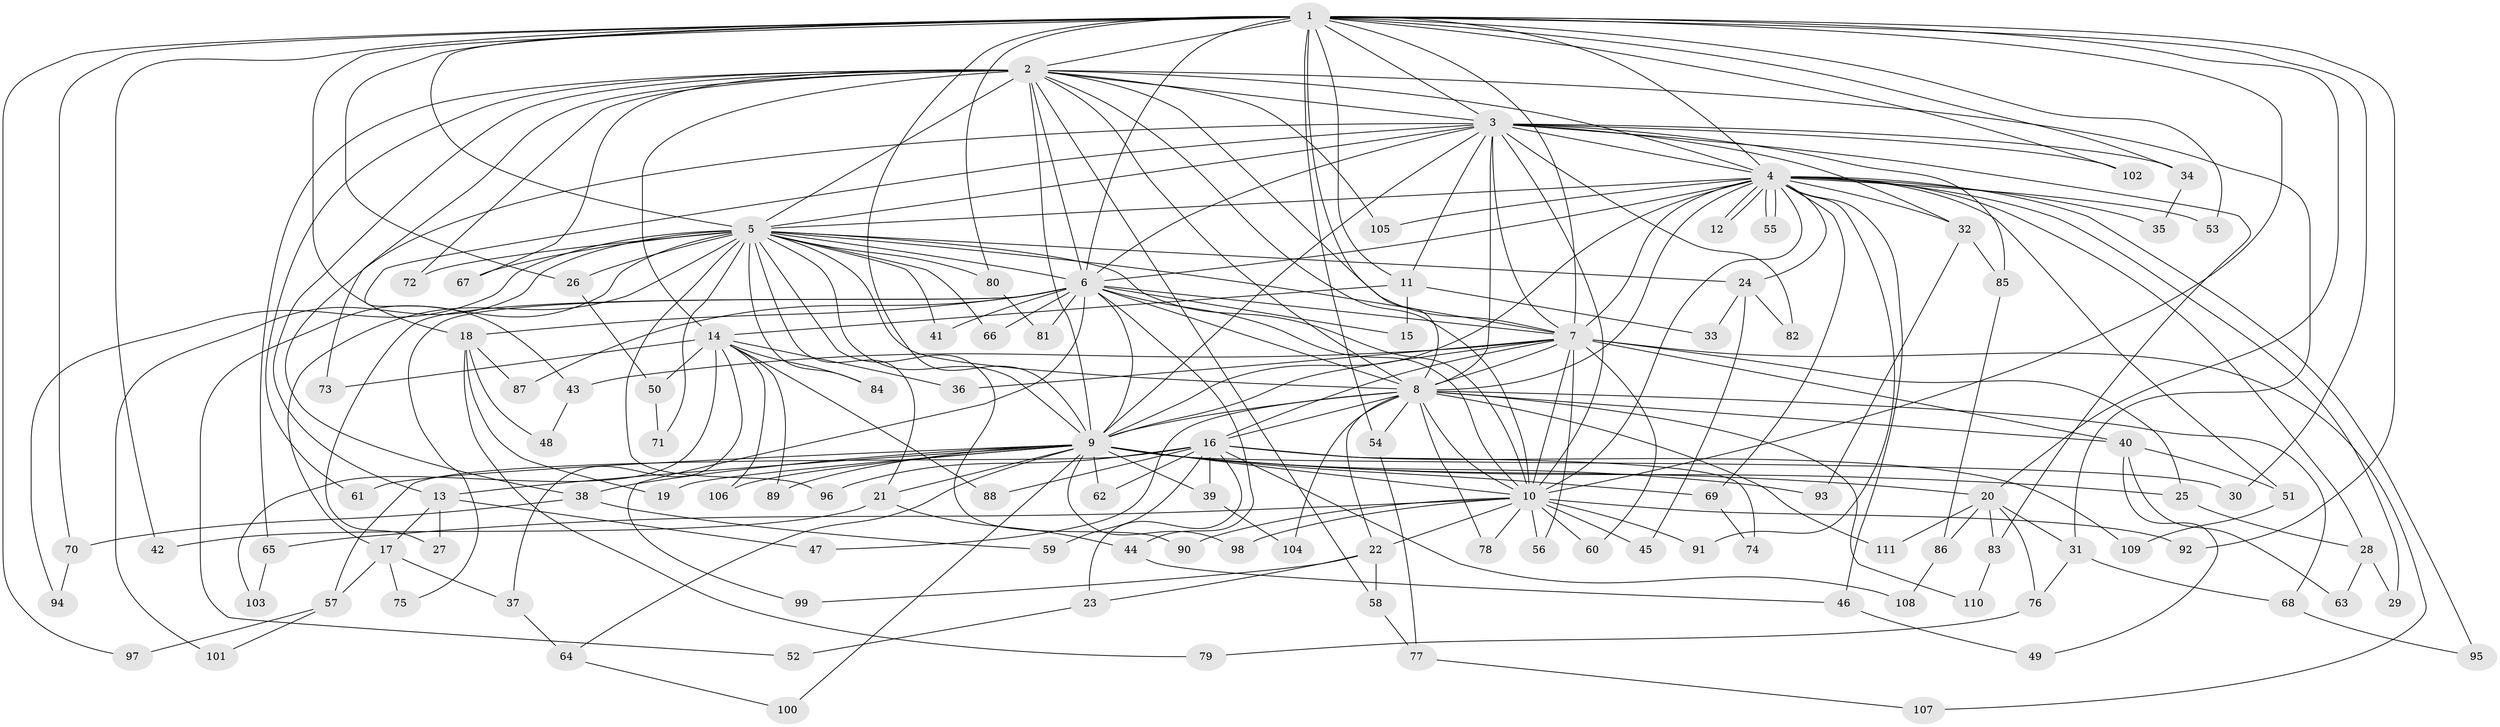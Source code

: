 // Generated by graph-tools (version 1.1) at 2025/13/03/09/25 04:13:57]
// undirected, 111 vertices, 247 edges
graph export_dot {
graph [start="1"]
  node [color=gray90,style=filled];
  1;
  2;
  3;
  4;
  5;
  6;
  7;
  8;
  9;
  10;
  11;
  12;
  13;
  14;
  15;
  16;
  17;
  18;
  19;
  20;
  21;
  22;
  23;
  24;
  25;
  26;
  27;
  28;
  29;
  30;
  31;
  32;
  33;
  34;
  35;
  36;
  37;
  38;
  39;
  40;
  41;
  42;
  43;
  44;
  45;
  46;
  47;
  48;
  49;
  50;
  51;
  52;
  53;
  54;
  55;
  56;
  57;
  58;
  59;
  60;
  61;
  62;
  63;
  64;
  65;
  66;
  67;
  68;
  69;
  70;
  71;
  72;
  73;
  74;
  75;
  76;
  77;
  78;
  79;
  80;
  81;
  82;
  83;
  84;
  85;
  86;
  87;
  88;
  89;
  90;
  91;
  92;
  93;
  94;
  95;
  96;
  97;
  98;
  99;
  100;
  101;
  102;
  103;
  104;
  105;
  106;
  107;
  108;
  109;
  110;
  111;
  1 -- 2;
  1 -- 3;
  1 -- 4;
  1 -- 5;
  1 -- 6;
  1 -- 7;
  1 -- 8;
  1 -- 9;
  1 -- 10;
  1 -- 11;
  1 -- 18;
  1 -- 20;
  1 -- 26;
  1 -- 30;
  1 -- 34;
  1 -- 42;
  1 -- 53;
  1 -- 54;
  1 -- 70;
  1 -- 80;
  1 -- 92;
  1 -- 97;
  1 -- 102;
  2 -- 3;
  2 -- 4;
  2 -- 5;
  2 -- 6;
  2 -- 7;
  2 -- 8;
  2 -- 9;
  2 -- 10;
  2 -- 13;
  2 -- 14;
  2 -- 31;
  2 -- 58;
  2 -- 61;
  2 -- 65;
  2 -- 67;
  2 -- 72;
  2 -- 73;
  2 -- 105;
  3 -- 4;
  3 -- 5;
  3 -- 6;
  3 -- 7;
  3 -- 8;
  3 -- 9;
  3 -- 10;
  3 -- 11;
  3 -- 32;
  3 -- 34;
  3 -- 38;
  3 -- 43;
  3 -- 82;
  3 -- 83;
  3 -- 85;
  3 -- 102;
  4 -- 5;
  4 -- 6;
  4 -- 7;
  4 -- 8;
  4 -- 9;
  4 -- 10;
  4 -- 12;
  4 -- 12;
  4 -- 24;
  4 -- 28;
  4 -- 29;
  4 -- 32;
  4 -- 35;
  4 -- 46;
  4 -- 51;
  4 -- 53;
  4 -- 55;
  4 -- 55;
  4 -- 69;
  4 -- 91;
  4 -- 95;
  4 -- 105;
  5 -- 6;
  5 -- 7;
  5 -- 8;
  5 -- 9;
  5 -- 10;
  5 -- 17;
  5 -- 21;
  5 -- 24;
  5 -- 26;
  5 -- 41;
  5 -- 52;
  5 -- 66;
  5 -- 67;
  5 -- 71;
  5 -- 72;
  5 -- 80;
  5 -- 84;
  5 -- 90;
  5 -- 94;
  5 -- 96;
  5 -- 101;
  6 -- 7;
  6 -- 8;
  6 -- 9;
  6 -- 10;
  6 -- 15;
  6 -- 18;
  6 -- 27;
  6 -- 41;
  6 -- 44;
  6 -- 66;
  6 -- 75;
  6 -- 81;
  6 -- 87;
  6 -- 99;
  7 -- 8;
  7 -- 9;
  7 -- 10;
  7 -- 16;
  7 -- 25;
  7 -- 36;
  7 -- 40;
  7 -- 43;
  7 -- 56;
  7 -- 60;
  7 -- 107;
  8 -- 9;
  8 -- 10;
  8 -- 16;
  8 -- 22;
  8 -- 40;
  8 -- 47;
  8 -- 54;
  8 -- 68;
  8 -- 78;
  8 -- 104;
  8 -- 110;
  8 -- 111;
  9 -- 10;
  9 -- 13;
  9 -- 19;
  9 -- 20;
  9 -- 21;
  9 -- 25;
  9 -- 30;
  9 -- 38;
  9 -- 39;
  9 -- 61;
  9 -- 62;
  9 -- 64;
  9 -- 69;
  9 -- 89;
  9 -- 93;
  9 -- 98;
  9 -- 100;
  9 -- 106;
  10 -- 22;
  10 -- 45;
  10 -- 56;
  10 -- 60;
  10 -- 65;
  10 -- 78;
  10 -- 90;
  10 -- 91;
  10 -- 92;
  10 -- 98;
  11 -- 14;
  11 -- 15;
  11 -- 33;
  13 -- 17;
  13 -- 27;
  13 -- 47;
  14 -- 36;
  14 -- 37;
  14 -- 50;
  14 -- 73;
  14 -- 84;
  14 -- 88;
  14 -- 89;
  14 -- 103;
  14 -- 106;
  16 -- 23;
  16 -- 39;
  16 -- 57;
  16 -- 59;
  16 -- 62;
  16 -- 74;
  16 -- 88;
  16 -- 96;
  16 -- 108;
  16 -- 109;
  17 -- 37;
  17 -- 57;
  17 -- 75;
  18 -- 19;
  18 -- 48;
  18 -- 79;
  18 -- 87;
  20 -- 31;
  20 -- 76;
  20 -- 83;
  20 -- 86;
  20 -- 111;
  21 -- 42;
  21 -- 44;
  22 -- 23;
  22 -- 58;
  22 -- 99;
  23 -- 52;
  24 -- 33;
  24 -- 45;
  24 -- 82;
  25 -- 28;
  26 -- 50;
  28 -- 29;
  28 -- 63;
  31 -- 68;
  31 -- 76;
  32 -- 85;
  32 -- 93;
  34 -- 35;
  37 -- 64;
  38 -- 59;
  38 -- 70;
  39 -- 104;
  40 -- 49;
  40 -- 51;
  40 -- 63;
  43 -- 48;
  44 -- 46;
  46 -- 49;
  50 -- 71;
  51 -- 109;
  54 -- 77;
  57 -- 97;
  57 -- 101;
  58 -- 77;
  64 -- 100;
  65 -- 103;
  68 -- 95;
  69 -- 74;
  70 -- 94;
  76 -- 79;
  77 -- 107;
  80 -- 81;
  83 -- 110;
  85 -- 86;
  86 -- 108;
}
